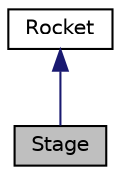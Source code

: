 digraph "Stage"
{
 // LATEX_PDF_SIZE
  edge [fontname="Helvetica",fontsize="10",labelfontname="Helvetica",labelfontsize="10"];
  node [fontname="Helvetica",fontsize="10",shape=record];
  Node1 [label="Stage",height=0.2,width=0.4,color="black", fillcolor="grey75", style="filled", fontcolor="black",tooltip="implements functionality and acts as the compoiste participant"];
  Node2 -> Node1 [dir="back",color="midnightblue",fontsize="10",style="solid",fontname="Helvetica"];
  Node2 [label="Rocket",height=0.2,width=0.4,color="black", fillcolor="white", style="filled",URL="$classRocket.html",tooltip="Declares the interface for all objects in the composition."];
}
